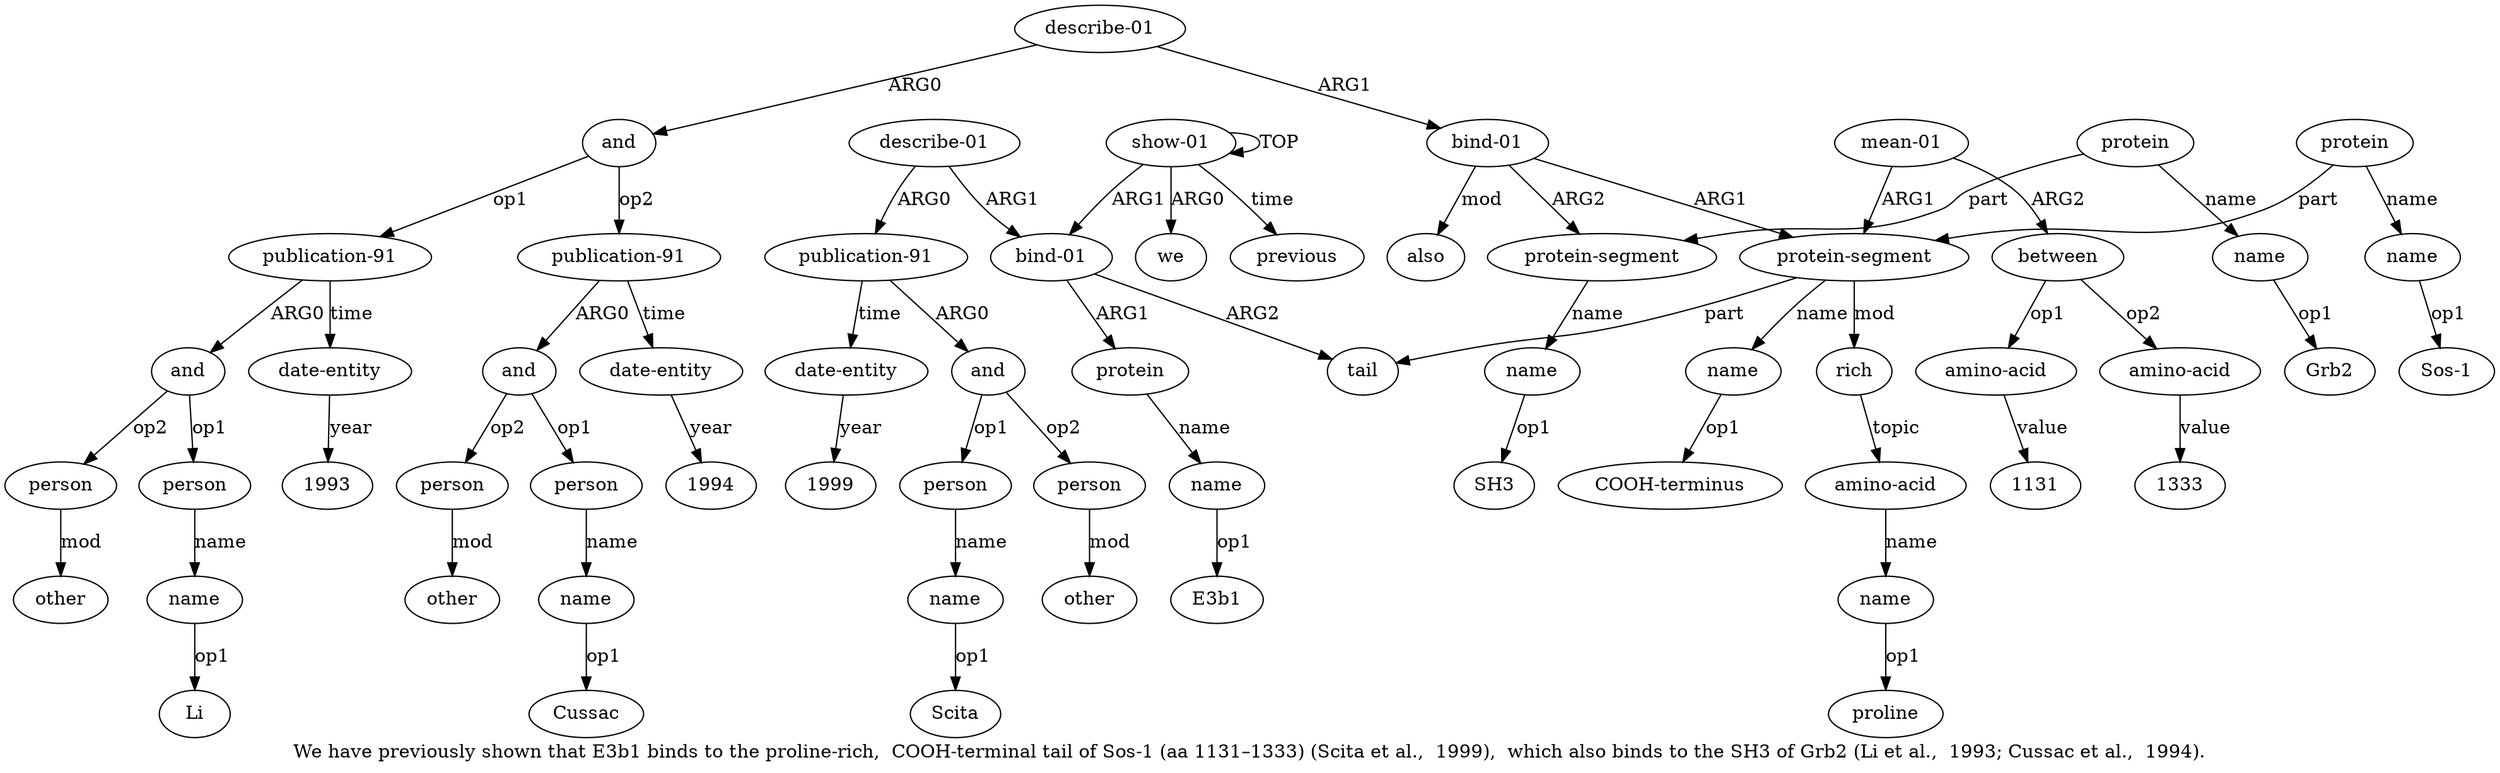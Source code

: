 digraph  {
	graph [label="We have previously shown that E3b1 binds to the proline-rich,  COOH-terminal tail of Sos-1 (aa 1131–1333) (Scita et al.,  1999),  \
which also binds to the SH3 of Grb2 (Li et al.,  1993; Cussac et al.,  1994)."];
	node [label="\N"];
	a20	 [color=black,
		gold_ind=20,
		gold_label=and,
		label=and,
		test_ind=20,
		test_label=and];
	a21	 [color=black,
		gold_ind=21,
		gold_label="publication-91",
		label="publication-91",
		test_ind=21,
		test_label="publication-91"];
	a20 -> a21 [key=0,
	color=black,
	gold_label=op1,
	label=op1,
	test_label=op1];
a28 [color=black,
	gold_ind=28,
	gold_label="publication-91",
	label="publication-91",
	test_ind=28,
	test_label="publication-91"];
a20 -> a28 [key=0,
color=black,
gold_label=op2,
label=op2,
test_label=op2];
a22 [color=black,
gold_ind=22,
gold_label=and,
label=and,
test_ind=22,
test_label=and];
a21 -> a22 [key=0,
color=black,
gold_label=ARG0,
label=ARG0,
test_label=ARG0];
a27 [color=black,
gold_ind=27,
gold_label="date-entity",
label="date-entity",
test_ind=27,
test_label="date-entity"];
a21 -> a27 [key=0,
color=black,
gold_label=time,
label=time,
test_label=time];
a23 [color=black,
gold_ind=23,
gold_label=person,
label=person,
test_ind=23,
test_label=person];
a22 -> a23 [key=0,
color=black,
gold_label=op1,
label=op1,
test_label=op1];
a25 [color=black,
gold_ind=25,
gold_label=person,
label=person,
test_ind=25,
test_label=person];
a22 -> a25 [key=0,
color=black,
gold_label=op2,
label=op2,
test_label=op2];
a24 [color=black,
gold_ind=24,
gold_label=name,
label=name,
test_ind=24,
test_label=name];
a23 -> a24 [key=0,
color=black,
gold_label=name,
label=name,
test_label=name];
"a24 Li" [color=black,
gold_ind=-1,
gold_label=Li,
label=Li,
test_ind=-1,
test_label=Li];
a24 -> "a24 Li" [key=0,
color=black,
gold_label=op1,
label=op1,
test_label=op1];
a26 [color=black,
gold_ind=26,
gold_label=other,
label=other,
test_ind=26,
test_label=other];
a25 -> a26 [key=0,
color=black,
gold_label=mod,
label=mod,
test_label=mod];
"a27 1993" [color=black,
gold_ind=-1,
gold_label=1993,
label=1993,
test_ind=-1,
test_label=1993];
a27 -> "a27 1993" [key=0,
color=black,
gold_label=year,
label=year,
test_label=year];
a29 [color=black,
gold_ind=29,
gold_label=and,
label=and,
test_ind=29,
test_label=and];
a28 -> a29 [key=0,
color=black,
gold_label=ARG0,
label=ARG0,
test_label=ARG0];
a34 [color=black,
gold_ind=34,
gold_label="date-entity",
label="date-entity",
test_ind=34,
test_label="date-entity"];
a28 -> a34 [key=0,
color=black,
gold_label=time,
label=time,
test_label=time];
a30 [color=black,
gold_ind=30,
gold_label=person,
label=person,
test_ind=30,
test_label=person];
a29 -> a30 [key=0,
color=black,
gold_label=op1,
label=op1,
test_label=op1];
a32 [color=black,
gold_ind=32,
gold_label=person,
label=person,
test_ind=32,
test_label=person];
a29 -> a32 [key=0,
color=black,
gold_label=op2,
label=op2,
test_label=op2];
a31 [color=black,
gold_ind=31,
gold_label=name,
label=name,
test_ind=31,
test_label=name];
"a31 Cussac" [color=black,
gold_ind=-1,
gold_label=Cussac,
label=Cussac,
test_ind=-1,
test_label=Cussac];
a31 -> "a31 Cussac" [key=0,
color=black,
gold_label=op1,
label=op1,
test_label=op1];
"a7 COOH-terminus" [color=black,
gold_ind=-1,
gold_label="COOH-terminus",
label="COOH-terminus",
test_ind=-1,
test_label="COOH-terminus"];
a30 -> a31 [key=0,
color=black,
gold_label=name,
label=name,
test_label=name];
a37 [color=black,
gold_ind=37,
gold_label="amino-acid",
label="amino-acid",
test_ind=37,
test_label="amino-acid"];
"a37 1131" [color=black,
gold_ind=-1,
gold_label=1131,
label=1131,
test_ind=-1,
test_label=1131];
a37 -> "a37 1131" [key=0,
color=black,
gold_label=value,
label=value,
test_label=value];
"a34 1994" [color=black,
gold_ind=-1,
gold_label=1994,
label=1994,
test_ind=-1,
test_label=1994];
a36 [color=black,
gold_ind=36,
gold_label=between,
label=between,
test_ind=36,
test_label=between];
a36 -> a37 [key=0,
color=black,
gold_label=op1,
label=op1,
test_label=op1];
a38 [color=black,
gold_ind=38,
gold_label="amino-acid",
label="amino-acid",
test_ind=38,
test_label="amino-acid"];
a36 -> a38 [key=0,
color=black,
gold_label=op2,
label=op2,
test_label=op2];
a33 [color=black,
gold_ind=33,
gold_label=other,
label=other,
test_ind=33,
test_label=other];
"a43 Scita" [color=black,
gold_ind=-1,
gold_label=Scita,
label=Scita,
test_ind=-1,
test_label=Scita];
a35 [color=black,
gold_ind=35,
gold_label="mean-01",
label="mean-01",
test_ind=35,
test_label="mean-01"];
a35 -> a36 [key=0,
color=black,
gold_label=ARG2,
label=ARG2,
test_label=ARG2];
a6 [color=black,
gold_ind=6,
gold_label="protein-segment",
label="protein-segment",
test_ind=6,
test_label="protein-segment"];
a35 -> a6 [key=0,
color=black,
gold_label=ARG1,
label=ARG1,
test_label=ARG1];
"a12 Sos-1" [color=black,
gold_ind=-1,
gold_label="Sos-1",
label="Sos-1",
test_ind=-1,
test_label="Sos-1"];
a34 -> "a34 1994" [key=0,
color=black,
gold_label=year,
label=year,
test_label=year];
"a4 E3b1" [color=black,
gold_ind=-1,
gold_label=E3b1,
label=E3b1,
test_ind=-1,
test_label=E3b1];
a32 -> a33 [key=0,
color=black,
gold_label=mod,
label=mod,
test_label=mod];
"a10 proline" [color=black,
gold_ind=-1,
gold_label=proline,
label=proline,
test_ind=-1,
test_label=proline];
a15 [color=black,
gold_ind=15,
gold_label=name,
label=name,
test_ind=15,
test_label=name];
"a15 SH3" [color=black,
gold_ind=-1,
gold_label=SH3,
label=SH3,
test_ind=-1,
test_label=SH3];
a15 -> "a15 SH3" [key=0,
color=black,
gold_label=op1,
label=op1,
test_label=op1];
a14 [color=black,
gold_ind=14,
gold_label="protein-segment",
label="protein-segment",
test_ind=14,
test_label="protein-segment"];
a14 -> a15 [key=0,
color=black,
gold_label=name,
label=name,
test_label=name];
a17 [color=black,
gold_ind=17,
gold_label=name,
label=name,
test_ind=17,
test_label=name];
"a17 Grb2" [color=black,
gold_ind=-1,
gold_label=Grb2,
label=Grb2,
test_ind=-1,
test_label=Grb2];
a17 -> "a17 Grb2" [key=0,
color=black,
gold_label=op1,
label=op1,
test_label=op1];
a16 [color=black,
gold_ind=16,
gold_label=protein,
label=protein,
test_ind=16,
test_label=protein];
a16 -> a14 [key=0,
color=black,
gold_label=part,
label=part,
test_label=part];
a16 -> a17 [key=0,
color=black,
gold_label=name,
label=name,
test_label=name];
a11 [color=black,
gold_ind=11,
gold_label=protein,
label=protein,
test_ind=11,
test_label=protein];
a12 [color=black,
gold_ind=12,
gold_label=name,
label=name,
test_ind=12,
test_label=name];
a11 -> a12 [key=0,
color=black,
gold_label=name,
label=name,
test_label=name];
a11 -> a6 [key=0,
color=black,
gold_label=part,
label=part,
test_label=part];
a10 [color=black,
gold_ind=10,
gold_label=name,
label=name,
test_ind=10,
test_label=name];
a10 -> "a10 proline" [key=0,
color=black,
gold_label=op1,
label=op1,
test_label=op1];
a13 [color=black,
gold_ind=13,
gold_label="bind-01",
label="bind-01",
test_ind=13,
test_label="bind-01"];
a13 -> a14 [key=0,
color=black,
gold_label=ARG2,
label=ARG2,
test_label=ARG2];
a18 [color=black,
gold_ind=18,
gold_label=also,
label=also,
test_ind=18,
test_label=also];
a13 -> a18 [key=0,
color=black,
gold_label=mod,
label=mod,
test_label=mod];
a13 -> a6 [key=0,
color=black,
gold_label=ARG1,
label=ARG1,
test_label=ARG1];
a12 -> "a12 Sos-1" [key=0,
color=black,
gold_label=op1,
label=op1,
test_label=op1];
a39 [color=black,
gold_ind=39,
gold_label="describe-01",
label="describe-01",
test_ind=39,
test_label="describe-01"];
a2 [color=black,
gold_ind=2,
gold_label="bind-01",
label="bind-01",
test_ind=2,
test_label="bind-01"];
a39 -> a2 [key=0,
color=black,
gold_label=ARG1,
label=ARG1,
test_label=ARG1];
a40 [color=black,
gold_ind=40,
gold_label="publication-91",
label="publication-91",
test_ind=40,
test_label="publication-91"];
a39 -> a40 [key=0,
color=black,
gold_label=ARG0,
label=ARG0,
test_label=ARG0];
"a38 1333" [color=black,
gold_ind=-1,
gold_label=1333,
label=1333,
test_ind=-1,
test_label=1333];
a38 -> "a38 1333" [key=0,
color=black,
gold_label=value,
label=value,
test_label=value];
a19 [color=black,
gold_ind=19,
gold_label="describe-01",
label="describe-01",
test_ind=19,
test_label="describe-01"];
a19 -> a20 [key=0,
color=black,
gold_label=ARG0,
label=ARG0,
test_label=ARG0];
a19 -> a13 [key=0,
color=black,
gold_label=ARG1,
label=ARG1,
test_label=ARG1];
a1 [color=black,
gold_ind=1,
gold_label=we,
label=we,
test_ind=1,
test_label=we];
a0 [color=black,
gold_ind=0,
gold_label="show-01",
label="show-01",
test_ind=0,
test_label="show-01"];
a0 -> a1 [key=0,
color=black,
gold_label=ARG0,
label=ARG0,
test_label=ARG0];
a0 -> a0 [key=0,
color=black,
gold_label=TOP,
label=TOP,
test_label=TOP];
a0 -> a2 [key=0,
color=black,
gold_label=ARG1,
label=ARG1,
test_label=ARG1];
a47 [color=black,
gold_ind=47,
gold_label=previous,
label=previous,
test_ind=47,
test_label=previous];
a0 -> a47 [key=0,
color=black,
gold_label=time,
label=time,
test_label=time];
a3 [color=black,
gold_ind=3,
gold_label=protein,
label=protein,
test_ind=3,
test_label=protein];
a4 [color=black,
gold_ind=4,
gold_label=name,
label=name,
test_ind=4,
test_label=name];
a3 -> a4 [key=0,
color=black,
gold_label=name,
label=name,
test_label=name];
a2 -> a3 [key=0,
color=black,
gold_label=ARG1,
label=ARG1,
test_label=ARG1];
a5 [color=black,
gold_ind=5,
gold_label=tail,
label=tail,
test_ind=5,
test_label=tail];
a2 -> a5 [key=0,
color=black,
gold_label=ARG2,
label=ARG2,
test_label=ARG2];
a4 -> "a4 E3b1" [key=0,
color=black,
gold_label=op1,
label=op1,
test_label=op1];
a7 [color=black,
gold_ind=7,
gold_label=name,
label=name,
test_ind=7,
test_label=name];
a7 -> "a7 COOH-terminus" [key=0,
color=black,
gold_label=op1,
label=op1,
test_label=op1];
a6 -> a5 [key=0,
color=black,
gold_label=part,
label=part,
test_label=part];
a6 -> a7 [key=0,
color=black,
gold_label=name,
label=name,
test_label=name];
a8 [color=black,
gold_ind=8,
gold_label=rich,
label=rich,
test_ind=8,
test_label=rich];
a6 -> a8 [key=0,
color=black,
gold_label=mod,
label=mod,
test_label=mod];
a9 [color=black,
gold_ind=9,
gold_label="amino-acid",
label="amino-acid",
test_ind=9,
test_label="amino-acid"];
a9 -> a10 [key=0,
color=black,
gold_label=name,
label=name,
test_label=name];
a8 -> a9 [key=0,
color=black,
gold_label=topic,
label=topic,
test_label=topic];
"a46 1999" [color=black,
gold_ind=-1,
gold_label=1999,
label=1999,
test_ind=-1,
test_label=1999];
a46 [color=black,
gold_ind=46,
gold_label="date-entity",
label="date-entity",
test_ind=46,
test_label="date-entity"];
a46 -> "a46 1999" [key=0,
color=black,
gold_label=year,
label=year,
test_label=year];
a44 [color=black,
gold_ind=44,
gold_label=person,
label=person,
test_ind=44,
test_label=person];
a45 [color=black,
gold_ind=45,
gold_label=other,
label=other,
test_ind=45,
test_label=other];
a44 -> a45 [key=0,
color=black,
gold_label=mod,
label=mod,
test_label=mod];
a42 [color=black,
gold_ind=42,
gold_label=person,
label=person,
test_ind=42,
test_label=person];
a43 [color=black,
gold_ind=43,
gold_label=name,
label=name,
test_ind=43,
test_label=name];
a42 -> a43 [key=0,
color=black,
gold_label=name,
label=name,
test_label=name];
a43 -> "a43 Scita" [key=0,
color=black,
gold_label=op1,
label=op1,
test_label=op1];
a40 -> a46 [key=0,
color=black,
gold_label=time,
label=time,
test_label=time];
a41 [color=black,
gold_ind=41,
gold_label=and,
label=and,
test_ind=41,
test_label=and];
a40 -> a41 [key=0,
color=black,
gold_label=ARG0,
label=ARG0,
test_label=ARG0];
a41 -> a44 [key=0,
color=black,
gold_label=op2,
label=op2,
test_label=op2];
a41 -> a42 [key=0,
color=black,
gold_label=op1,
label=op1,
test_label=op1];
}
